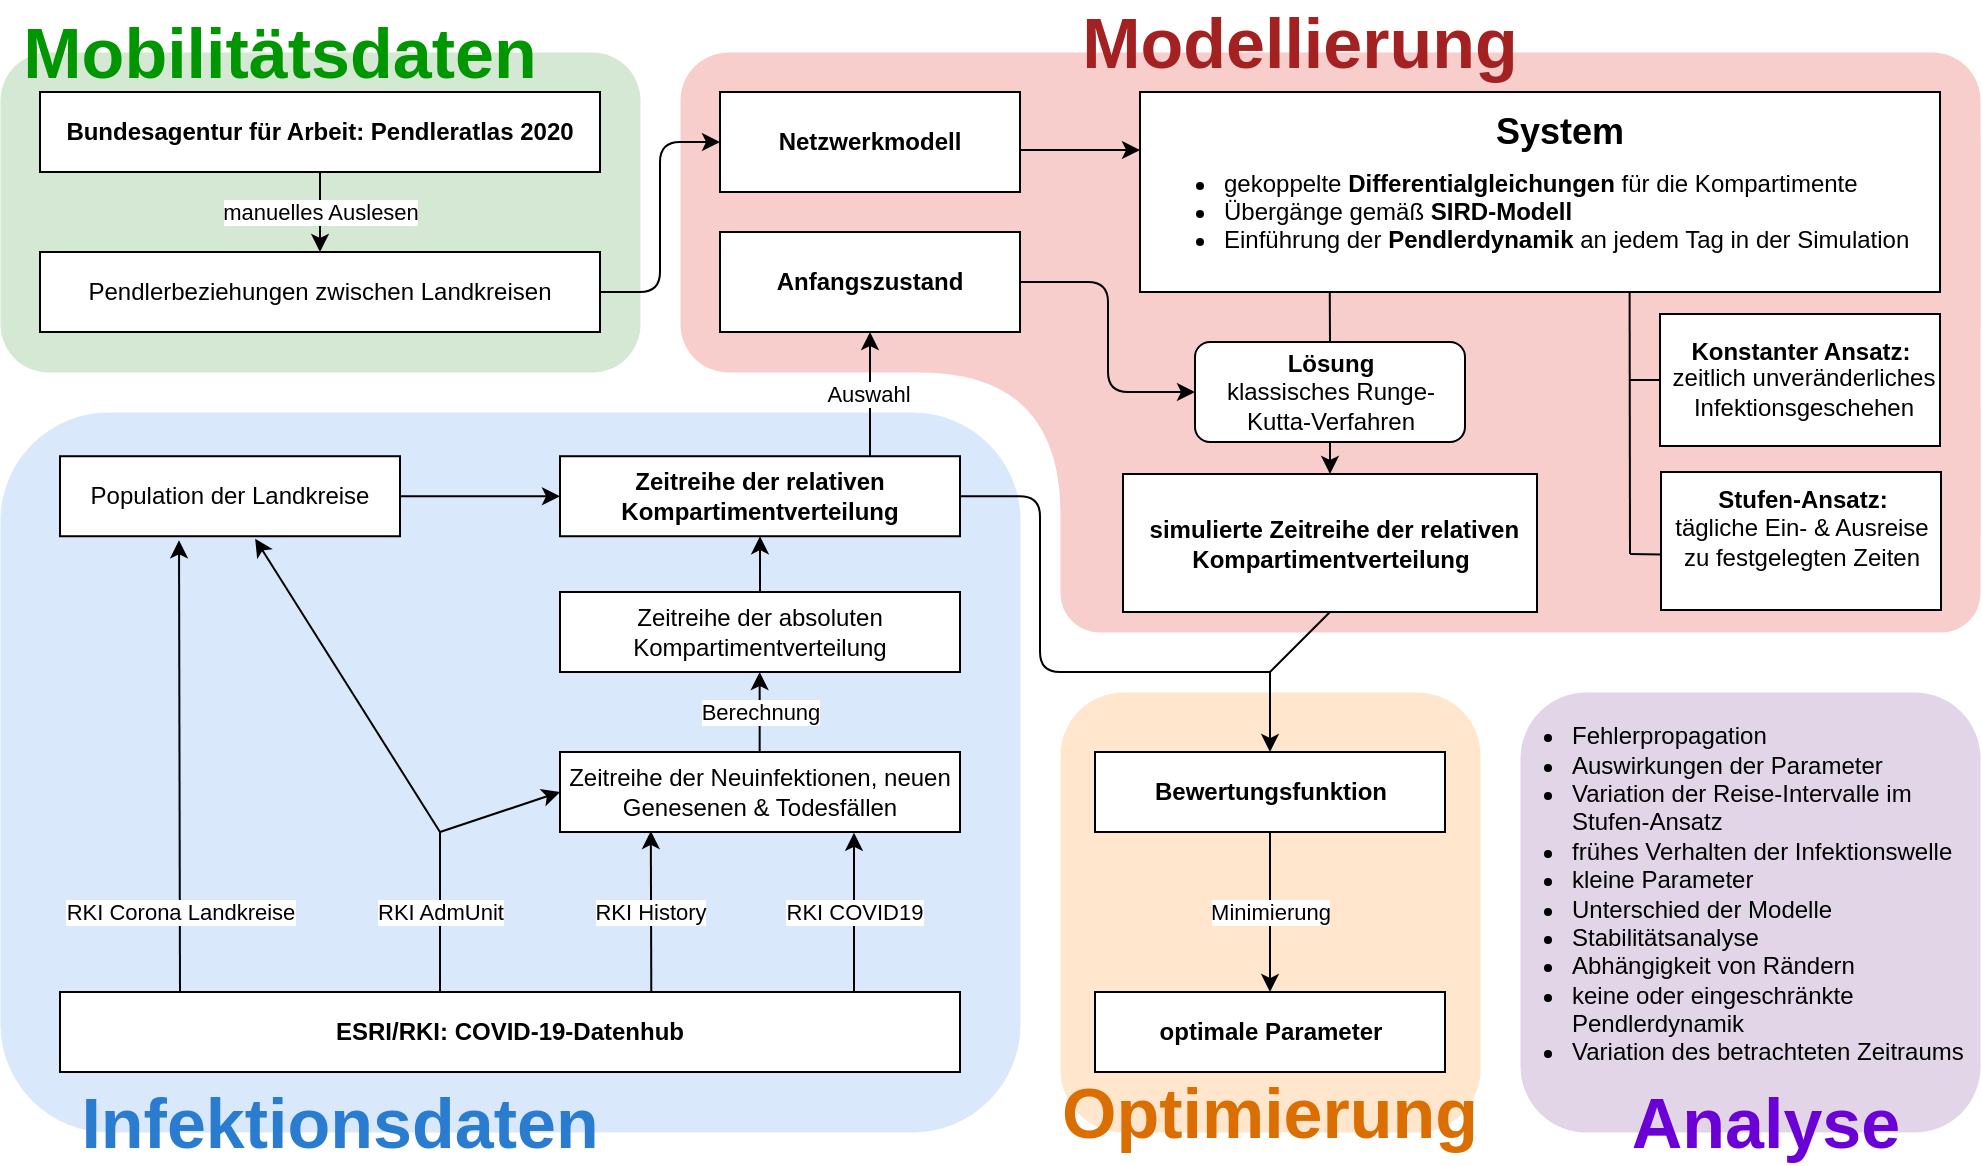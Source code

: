 <mxfile version="15.1.0" type="github">
  <diagram id="3AYCVtzGoSpn9Vro6qWg" name="Page-1">
    <mxGraphModel dx="471" dy="-240" grid="0" gridSize="10" guides="1" tooltips="1" connect="1" arrows="1" fold="1" page="1" pageScale="1" pageWidth="200" pageHeight="100" math="1" shadow="0">
      <root>
        <mxCell id="0" />
        <mxCell id="1" parent="0" />
        <mxCell id="XHsace0uavuUdTPFix8g-14" value="" style="rounded=1;whiteSpace=wrap;html=1;strokeWidth=0;fillColor=#dae8fc;strokeColor=none;" parent="1" vertex="1">
          <mxGeometry x="105" y="762" width="510" height="360" as="geometry" />
        </mxCell>
        <mxCell id="C57uJY7JvYRW9FqgshIM-1" value="" style="endArrow=classic;html=1;entryX=0.35;entryY=1.051;entryDx=0;entryDy=0;entryPerimeter=0;" parent="1" target="XHsace0uavuUdTPFix8g-3" edge="1">
          <mxGeometry relative="1" as="geometry">
            <mxPoint x="195" y="1052" as="sourcePoint" />
            <mxPoint x="195" y="942" as="targetPoint" />
          </mxGeometry>
        </mxCell>
        <mxCell id="C57uJY7JvYRW9FqgshIM-2" value="RKI Corona Landkreise" style="edgeLabel;resizable=0;html=1;align=center;verticalAlign=middle;" parent="C57uJY7JvYRW9FqgshIM-1" connectable="0" vertex="1">
          <mxGeometry relative="1" as="geometry">
            <mxPoint y="73" as="offset" />
          </mxGeometry>
        </mxCell>
        <mxCell id="C57uJY7JvYRW9FqgshIM-3" value="&lt;b&gt;ESRI/RKI: COVID-19-Datenhub&lt;/b&gt;" style="rounded=0;whiteSpace=wrap;html=1;" parent="1" vertex="1">
          <mxGeometry x="135" y="1052" width="450" height="40" as="geometry" />
        </mxCell>
        <mxCell id="C57uJY7JvYRW9FqgshIM-5" value="" style="endArrow=classic;html=1;exitX=0.657;exitY=0.006;exitDx=0;exitDy=0;exitPerimeter=0;entryX=0.227;entryY=0.987;entryDx=0;entryDy=0;entryPerimeter=0;" parent="1" source="C57uJY7JvYRW9FqgshIM-3" target="C57uJY7JvYRW9FqgshIM-16" edge="1">
          <mxGeometry relative="1" as="geometry">
            <mxPoint x="437" y="1051" as="sourcePoint" />
            <mxPoint x="427" y="972" as="targetPoint" />
            <Array as="points" />
          </mxGeometry>
        </mxCell>
        <mxCell id="C57uJY7JvYRW9FqgshIM-6" value="RKI History" style="edgeLabel;resizable=0;html=1;align=center;verticalAlign=middle;" parent="C57uJY7JvYRW9FqgshIM-5" connectable="0" vertex="1">
          <mxGeometry relative="1" as="geometry">
            <mxPoint x="-1" as="offset" />
          </mxGeometry>
        </mxCell>
        <mxCell id="C57uJY7JvYRW9FqgshIM-7" value="" style="endArrow=classic;html=1;entryX=0.735;entryY=1.01;entryDx=0;entryDy=0;entryPerimeter=0;" parent="1" target="C57uJY7JvYRW9FqgshIM-16" edge="1">
          <mxGeometry relative="1" as="geometry">
            <mxPoint x="532" y="1052" as="sourcePoint" />
            <mxPoint x="535" y="994" as="targetPoint" />
          </mxGeometry>
        </mxCell>
        <mxCell id="C57uJY7JvYRW9FqgshIM-8" value="RKI COVID19" style="edgeLabel;resizable=0;html=1;align=center;verticalAlign=middle;" parent="C57uJY7JvYRW9FqgshIM-7" connectable="0" vertex="1">
          <mxGeometry relative="1" as="geometry">
            <mxPoint as="offset" />
          </mxGeometry>
        </mxCell>
        <mxCell id="C57uJY7JvYRW9FqgshIM-13" value="" style="endArrow=none;html=1;endFill=0;" parent="1" edge="1">
          <mxGeometry relative="1" as="geometry">
            <mxPoint x="325" y="1052" as="sourcePoint" />
            <mxPoint x="325" y="972" as="targetPoint" />
          </mxGeometry>
        </mxCell>
        <mxCell id="C57uJY7JvYRW9FqgshIM-14" value="RKI AdmUnit" style="edgeLabel;resizable=0;html=1;align=center;verticalAlign=middle;" parent="C57uJY7JvYRW9FqgshIM-13" connectable="0" vertex="1">
          <mxGeometry relative="1" as="geometry">
            <mxPoint as="offset" />
          </mxGeometry>
        </mxCell>
        <mxCell id="C57uJY7JvYRW9FqgshIM-16" value="Zeitreihe der Neuinfektionen, neuen Genesenen &amp;amp; Todesfällen" style="rounded=0;whiteSpace=wrap;html=1;" parent="1" vertex="1">
          <mxGeometry x="385" y="932" width="200" height="40" as="geometry" />
        </mxCell>
        <mxCell id="C57uJY7JvYRW9FqgshIM-19" value="" style="endArrow=classic;html=1;entryX=0;entryY=0.5;entryDx=0;entryDy=0;" parent="1" target="C57uJY7JvYRW9FqgshIM-16" edge="1">
          <mxGeometry width="50" height="50" relative="1" as="geometry">
            <mxPoint x="325" y="972" as="sourcePoint" />
            <mxPoint x="485" y="932" as="targetPoint" />
            <Array as="points" />
          </mxGeometry>
        </mxCell>
        <mxCell id="XHsace0uavuUdTPFix8g-1" value="Zeitreihe der absoluten Kompartimentverteilung" style="rounded=0;whiteSpace=wrap;html=1;" parent="1" vertex="1">
          <mxGeometry x="385" y="852" width="200" height="40" as="geometry" />
        </mxCell>
        <mxCell id="XHsace0uavuUdTPFix8g-2" value="&lt;b&gt;Zeitreihe der relativen Kompartimentverteilung&lt;/b&gt;" style="rounded=0;whiteSpace=wrap;html=1;" parent="1" vertex="1">
          <mxGeometry x="385" y="784.12" width="200" height="40" as="geometry" />
        </mxCell>
        <mxCell id="XHsace0uavuUdTPFix8g-3" value="Population der Landkreise" style="rounded=0;whiteSpace=wrap;html=1;" parent="1" vertex="1">
          <mxGeometry x="135" y="784.12" width="170" height="40" as="geometry" />
        </mxCell>
        <mxCell id="XHsace0uavuUdTPFix8g-5" value="" style="endArrow=classic;html=1;exitX=0.5;exitY=0;exitDx=0;exitDy=0;entryX=0.5;entryY=1;entryDx=0;entryDy=0;" parent="1" source="XHsace0uavuUdTPFix8g-1" target="XHsace0uavuUdTPFix8g-2" edge="1">
          <mxGeometry width="50" height="50" relative="1" as="geometry">
            <mxPoint x="495" y="832" as="sourcePoint" />
            <mxPoint x="490" y="812" as="targetPoint" />
          </mxGeometry>
        </mxCell>
        <mxCell id="XHsace0uavuUdTPFix8g-6" value="" style="endArrow=classic;html=1;entryX=0.574;entryY=1.03;entryDx=0;entryDy=0;entryPerimeter=0;" parent="1" target="XHsace0uavuUdTPFix8g-3" edge="1">
          <mxGeometry width="50" height="50" relative="1" as="geometry">
            <mxPoint x="325" y="972" as="sourcePoint" />
            <mxPoint x="225" y="815" as="targetPoint" />
          </mxGeometry>
        </mxCell>
        <mxCell id="XHsace0uavuUdTPFix8g-8" value="" style="endArrow=classic;html=1;exitX=0.5;exitY=0;exitDx=0;exitDy=0;entryX=0.5;entryY=1;entryDx=0;entryDy=0;" parent="1" edge="1">
          <mxGeometry relative="1" as="geometry">
            <mxPoint x="484.83" y="932.0" as="sourcePoint" />
            <mxPoint x="484.83" y="892.0" as="targetPoint" />
            <Array as="points">
              <mxPoint x="484.83" y="902" />
            </Array>
          </mxGeometry>
        </mxCell>
        <mxCell id="XHsace0uavuUdTPFix8g-9" value="Berechnung" style="edgeLabel;resizable=0;html=1;align=center;verticalAlign=middle;" parent="XHsace0uavuUdTPFix8g-8" connectable="0" vertex="1">
          <mxGeometry relative="1" as="geometry">
            <mxPoint as="offset" />
          </mxGeometry>
        </mxCell>
        <mxCell id="XHsace0uavuUdTPFix8g-12" value="" style="endArrow=classic;html=1;exitX=1;exitY=0.5;exitDx=0;exitDy=0;entryX=0;entryY=0.5;entryDx=0;entryDy=0;" parent="1" source="XHsace0uavuUdTPFix8g-3" target="XHsace0uavuUdTPFix8g-2" edge="1">
          <mxGeometry width="50" height="50" relative="1" as="geometry">
            <mxPoint x="340" y="852" as="sourcePoint" />
            <mxPoint x="390" y="802" as="targetPoint" />
          </mxGeometry>
        </mxCell>
        <mxCell id="XHsace0uavuUdTPFix8g-15" value="" style="rounded=1;whiteSpace=wrap;html=1;strokeWidth=0;fillColor=#d5e8d4;strokeColor=none;" parent="1" vertex="1">
          <mxGeometry x="105" y="582" width="320" height="160" as="geometry" />
        </mxCell>
        <mxCell id="XHsace0uavuUdTPFix8g-16" value="" style="rounded=1;whiteSpace=wrap;html=1;strokeWidth=0;fillColor=#f8cecc;strokeColor=none;" parent="1" vertex="1">
          <mxGeometry x="645" y="587" width="450" height="275" as="geometry" />
        </mxCell>
        <mxCell id="XHsace0uavuUdTPFix8g-17" value="" style="rounded=1;whiteSpace=wrap;html=1;strokeWidth=0;fillColor=#f8cecc;strokeColor=none;" parent="1" vertex="1">
          <mxGeometry x="445" y="582" width="650" height="160" as="geometry" />
        </mxCell>
        <mxCell id="XHsace0uavuUdTPFix8g-19" value="" style="rounded=1;whiteSpace=wrap;html=1;strokeWidth=0;fillColor=#ffe6cc;strokeColor=none;" parent="1" vertex="1">
          <mxGeometry x="635" y="902" width="210" height="220" as="geometry" />
        </mxCell>
        <mxCell id="XHsace0uavuUdTPFix8g-20" value="&lt;b&gt;Bundesagentur für Arbeit: Pendleratlas 2020&lt;/b&gt;" style="rounded=0;whiteSpace=wrap;html=1;" parent="1" vertex="1">
          <mxGeometry x="125" y="602" width="280" height="40" as="geometry" />
        </mxCell>
        <mxCell id="XHsace0uavuUdTPFix8g-21" value="Pendlerbeziehungen zwischen Landkreisen" style="rounded=0;whiteSpace=wrap;html=1;" parent="1" vertex="1">
          <mxGeometry x="125" y="682" width="280" height="40" as="geometry" />
        </mxCell>
        <mxCell id="XHsace0uavuUdTPFix8g-23" value="" style="endArrow=classic;html=1;exitX=0.5;exitY=1;exitDx=0;exitDy=0;entryX=0.5;entryY=0;entryDx=0;entryDy=0;" parent="1" source="XHsace0uavuUdTPFix8g-20" target="XHsace0uavuUdTPFix8g-21" edge="1">
          <mxGeometry relative="1" as="geometry">
            <mxPoint x="185" y="626.5" as="sourcePoint" />
            <mxPoint x="285" y="626.5" as="targetPoint" />
          </mxGeometry>
        </mxCell>
        <mxCell id="XHsace0uavuUdTPFix8g-24" value="manuelles Auslesen" style="edgeLabel;resizable=0;html=1;align=center;verticalAlign=middle;" parent="XHsace0uavuUdTPFix8g-23" connectable="0" vertex="1">
          <mxGeometry relative="1" as="geometry" />
        </mxCell>
        <mxCell id="XHsace0uavuUdTPFix8g-26" value="" style="rounded=1;whiteSpace=wrap;html=1;strokeWidth=0;fillColor=#f8cecc;strokeColor=none;" parent="1" vertex="1">
          <mxGeometry x="635" y="742" width="460" height="130" as="geometry" />
        </mxCell>
        <mxCell id="XHsace0uavuUdTPFix8g-36" value="" style="shape=switch;whiteSpace=wrap;html=1;strokeWidth=0;rotation=-45;fillColor=#f8cecc;strokeColor=none;aspect=fixed;" parent="1" vertex="1">
          <mxGeometry x="585" y="692" width="100" height="100" as="geometry" />
        </mxCell>
        <mxCell id="XHsace0uavuUdTPFix8g-37" value="&lt;b&gt;Netzwerkmodell&lt;br&gt;&lt;/b&gt;" style="rounded=0;whiteSpace=wrap;html=1;" parent="1" vertex="1">
          <mxGeometry x="465" y="602" width="150" height="50" as="geometry" />
        </mxCell>
        <mxCell id="XHsace0uavuUdTPFix8g-38" value="&lt;b&gt;Anfangszustand&lt;br&gt;&lt;/b&gt;" style="rounded=0;whiteSpace=wrap;html=1;" parent="1" vertex="1">
          <mxGeometry x="465" y="672" width="150" height="50" as="geometry" />
        </mxCell>
        <mxCell id="XHsace0uavuUdTPFix8g-39" value="" style="edgeStyle=elbowEdgeStyle;elbow=horizontal;endArrow=classic;html=1;entryX=0;entryY=0.5;entryDx=0;entryDy=0;exitX=1;exitY=0.5;exitDx=0;exitDy=0;" parent="1" source="XHsace0uavuUdTPFix8g-21" target="XHsace0uavuUdTPFix8g-37" edge="1">
          <mxGeometry width="50" height="50" relative="1" as="geometry">
            <mxPoint x="415" y="692" as="sourcePoint" />
            <mxPoint x="465" y="642" as="targetPoint" />
            <Array as="points">
              <mxPoint x="435" y="662" />
            </Array>
          </mxGeometry>
        </mxCell>
        <mxCell id="XHsace0uavuUdTPFix8g-43" value="" style="endArrow=classic;html=1;exitX=0.775;exitY=-0.006;exitDx=0;exitDy=0;exitPerimeter=0;entryX=0.5;entryY=1;entryDx=0;entryDy=0;" parent="1" source="XHsace0uavuUdTPFix8g-2" target="XHsace0uavuUdTPFix8g-38" edge="1">
          <mxGeometry relative="1" as="geometry">
            <mxPoint x="500" y="741" as="sourcePoint" />
            <mxPoint x="541" y="721" as="targetPoint" />
          </mxGeometry>
        </mxCell>
        <mxCell id="XHsace0uavuUdTPFix8g-44" value="Auswahl" style="edgeLabel;resizable=0;html=1;align=center;verticalAlign=middle;" parent="XHsace0uavuUdTPFix8g-43" connectable="0" vertex="1">
          <mxGeometry relative="1" as="geometry">
            <mxPoint x="-1" as="offset" />
          </mxGeometry>
        </mxCell>
        <mxCell id="XHsace0uavuUdTPFix8g-56" value="" style="rounded=0;whiteSpace=wrap;html=1;strokeWidth=1;" parent="1" vertex="1">
          <mxGeometry x="675" y="602" width="400" height="100" as="geometry" />
        </mxCell>
        <mxCell id="XHsace0uavuUdTPFix8g-57" value="&lt;b style=&quot;font-size: 18px;&quot;&gt;System&lt;/b&gt;" style="text;html=1;strokeColor=none;fillColor=none;align=center;verticalAlign=middle;whiteSpace=wrap;rounded=0;fontSize=18;" parent="1" vertex="1">
          <mxGeometry x="865" y="612" width="40" height="20" as="geometry" />
        </mxCell>
        <mxCell id="XHsace0uavuUdTPFix8g-62" value="&lt;ul&gt;&lt;li&gt;gekoppelte &lt;b&gt;Differentialgleichungen &lt;/b&gt;für die Kompartimente&lt;/li&gt;&lt;li&gt;Übergänge gemäß&amp;nbsp;&lt;b&gt;SIRD-Modell&lt;/b&gt;&lt;/li&gt;&lt;li&gt;Einführung der &lt;b&gt;Pendlerdynamik&lt;/b&gt;&amp;nbsp;an jedem Tag in der Simulation&lt;/li&gt;&lt;/ul&gt;" style="text;strokeColor=none;fillColor=none;html=1;whiteSpace=wrap;verticalAlign=middle;overflow=hidden;" parent="1" vertex="1">
          <mxGeometry x="675" y="625.75" width="390" height="66.25" as="geometry" />
        </mxCell>
        <mxCell id="XHsace0uavuUdTPFix8g-63" value="" style="endArrow=classic;html=1;fontSize=18;exitX=1.002;exitY=0.581;exitDx=0;exitDy=0;exitPerimeter=0;" parent="1" source="XHsace0uavuUdTPFix8g-37" edge="1">
          <mxGeometry width="50" height="50" relative="1" as="geometry">
            <mxPoint x="785" y="712" as="sourcePoint" />
            <mxPoint x="675" y="631" as="targetPoint" />
          </mxGeometry>
        </mxCell>
        <mxCell id="BC4wP2_lzp6e28UWFPCA-1" value="Mobilitätsdaten" style="text;strokeColor=none;fillColor=none;align=center;verticalAlign=middle;rounded=0;horizontal=1;labelBorderColor=none;whiteSpace=wrap;html=1;fontSize=35;fontStyle=1;fontColor=#009600;" parent="1" vertex="1">
          <mxGeometry x="225" y="572" width="40" height="20" as="geometry" />
        </mxCell>
        <mxCell id="BC4wP2_lzp6e28UWFPCA-2" value="Infektionsdaten" style="text;strokeColor=none;fillColor=none;align=center;verticalAlign=middle;rounded=0;horizontal=1;labelBorderColor=none;whiteSpace=wrap;html=1;fontSize=35;fontStyle=1;fontColor=#297CCF;" parent="1" vertex="1">
          <mxGeometry x="255" y="1107" width="40" height="20" as="geometry" />
        </mxCell>
        <mxCell id="BC4wP2_lzp6e28UWFPCA-3" value="&lt;font color=&quot;#a32121&quot;&gt;Modellierung&lt;/font&gt;" style="text;strokeColor=none;fillColor=none;align=center;verticalAlign=middle;rounded=0;horizontal=1;labelBorderColor=none;whiteSpace=wrap;html=1;fontSize=35;fontStyle=1;fontColor=#297CCF;" parent="1" vertex="1">
          <mxGeometry x="735" y="567" width="40" height="20" as="geometry" />
        </mxCell>
        <mxCell id="BC4wP2_lzp6e28UWFPCA-5" value="" style="rounded=1;whiteSpace=wrap;html=1;strokeWidth=0;fillColor=#e1d5e7;strokeColor=none;" parent="1" vertex="1">
          <mxGeometry x="865" y="902" width="230" height="220" as="geometry" />
        </mxCell>
        <mxCell id="BC4wP2_lzp6e28UWFPCA-6" value="&lt;font color=&quot;#db6e00&quot;&gt;Optimierung&lt;/font&gt;" style="text;strokeColor=none;fillColor=none;align=center;verticalAlign=middle;rounded=0;horizontal=1;labelBorderColor=none;whiteSpace=wrap;html=1;fontSize=35;fontStyle=1;fontColor=#297CCF;" parent="1" vertex="1">
          <mxGeometry x="720" y="1102" width="40" height="20" as="geometry" />
        </mxCell>
        <mxCell id="BC4wP2_lzp6e28UWFPCA-7" value="&lt;font color=&quot;#6b00d6&quot;&gt;Analyse&lt;/font&gt;" style="text;strokeColor=none;fillColor=none;align=center;verticalAlign=middle;rounded=0;horizontal=1;labelBorderColor=none;whiteSpace=wrap;html=1;fontSize=35;fontStyle=1;fontColor=#297CCF;" parent="1" vertex="1">
          <mxGeometry x="968" y="1107" width="40" height="20" as="geometry" />
        </mxCell>
        <mxCell id="BC4wP2_lzp6e28UWFPCA-20" value="&lt;ul&gt;&lt;li&gt;Fehlerpropagation&lt;/li&gt;&lt;li&gt;Auswirkungen der Parameter&lt;/li&gt;&lt;li&gt;Variation der Reise-Intervalle im Stufen-Ansatz&lt;/li&gt;&lt;li&gt;frühes Verhalten der Infektionswelle&lt;/li&gt;&lt;li&gt;kleine Parameter&lt;/li&gt;&lt;li&gt;Unterschied der Modelle&lt;/li&gt;&lt;li&gt;Stabilitätsanalyse&lt;/li&gt;&lt;li&gt;Abhängigkeit von Rändern&lt;/li&gt;&lt;li&gt;keine oder eingeschränkte Pendlerdynamik&lt;/li&gt;&lt;li&gt;Variation des betrachteten Zeitraums&lt;/li&gt;&lt;/ul&gt;" style="text;strokeColor=none;fillColor=none;html=1;whiteSpace=wrap;verticalAlign=middle;overflow=hidden;fontSize=12;fontColor=#000000;" parent="1" vertex="1">
          <mxGeometry x="849" y="896" width="238" height="213" as="geometry" />
        </mxCell>
        <mxCell id="BC4wP2_lzp6e28UWFPCA-21" value="&lt;b&gt;&amp;nbsp;simulierte Zeitreihe der relativen Kompartimentverteilung&lt;/b&gt;" style="rounded=0;whiteSpace=wrap;html=1;" parent="1" vertex="1">
          <mxGeometry x="666.5" y="793" width="207" height="69" as="geometry" />
        </mxCell>
        <mxCell id="BC4wP2_lzp6e28UWFPCA-60" value="" style="rounded=0;whiteSpace=wrap;html=1;fontSize=12;fontColor=#000000;strokeColor=#000000;strokeWidth=1;verticalAlign=middle;" parent="1" vertex="1">
          <mxGeometry x="935" y="713" width="140" height="66" as="geometry" />
        </mxCell>
        <mxCell id="BC4wP2_lzp6e28UWFPCA-13" value="&lt;font style=&quot;font-size: 12px&quot; color=&quot;#000000&quot;&gt;&lt;b&gt;Konstanter Ansatz:&lt;/b&gt;&lt;/font&gt;" style="text;html=1;strokeColor=none;fillColor=none;align=center;verticalAlign=middle;whiteSpace=wrap;rounded=0;fontSize=35;fontColor=#297CCF;" parent="1" vertex="1">
          <mxGeometry x="942.5" y="718.25" width="125" height="10" as="geometry" />
        </mxCell>
        <mxCell id="BC4wP2_lzp6e28UWFPCA-19" value="zeitlich unveränderliches Infektionsgeschehen" style="text;strokeColor=none;fillColor=none;align=center;verticalAlign=middle;whiteSpace=wrap;rounded=0;fontSize=12;" parent="1" vertex="1">
          <mxGeometry x="938" y="742" width="137.5" height="20" as="geometry" />
        </mxCell>
        <mxCell id="BC4wP2_lzp6e28UWFPCA-62" value="" style="rounded=0;whiteSpace=wrap;html=1;fontSize=12;fontColor=#000000;strokeColor=#000000;strokeWidth=1;verticalAlign=middle;" parent="1" vertex="1">
          <mxGeometry x="935.5" y="792" width="140" height="69" as="geometry" />
        </mxCell>
        <mxCell id="BC4wP2_lzp6e28UWFPCA-14" value="&lt;font style=&quot;font-size: 12px&quot; color=&quot;#000000&quot;&gt;&lt;b&gt;Stufen-Ansatz:&lt;/b&gt;&lt;/font&gt;" style="text;html=1;strokeColor=none;fillColor=none;align=center;verticalAlign=middle;whiteSpace=wrap;rounded=0;fontSize=35;fontColor=#297CCF;" parent="1" vertex="1">
          <mxGeometry x="944.25" y="792" width="125" height="10" as="geometry" />
        </mxCell>
        <mxCell id="BC4wP2_lzp6e28UWFPCA-18" value="tägliche Ein- &amp; Ausreise&#xa;zu festgelegten Zeiten" style="text;strokeColor=none;fillColor=none;align=center;verticalAlign=middle;whiteSpace=wrap;rounded=0;fontSize=12;" parent="1" vertex="1">
          <mxGeometry x="931.75" y="817" width="147.5" height="20" as="geometry" />
        </mxCell>
        <mxCell id="BC4wP2_lzp6e28UWFPCA-64" value="" style="endArrow=none;html=1;fontSize=12;fontColor=#000000;entryX=0;entryY=0.5;entryDx=0;entryDy=0;endFill=0;" parent="1" target="BC4wP2_lzp6e28UWFPCA-60" edge="1">
          <mxGeometry width="50" height="50" relative="1" as="geometry">
            <mxPoint x="920" y="746" as="sourcePoint" />
            <mxPoint x="875" y="752" as="targetPoint" />
          </mxGeometry>
        </mxCell>
        <mxCell id="BC4wP2_lzp6e28UWFPCA-66" value="" style="endArrow=none;html=1;fontSize=12;fontColor=#000000;entryX=0.612;entryY=1.002;entryDx=0;entryDy=0;entryPerimeter=0;" parent="1" target="XHsace0uavuUdTPFix8g-56" edge="1">
          <mxGeometry width="50" height="50" relative="1" as="geometry">
            <mxPoint x="920" y="833" as="sourcePoint" />
            <mxPoint x="963" y="724" as="targetPoint" />
          </mxGeometry>
        </mxCell>
        <mxCell id="BC4wP2_lzp6e28UWFPCA-69" value="" style="endArrow=none;html=1;fontSize=12;fontColor=#000000;entryX=0.002;entryY=0.598;entryDx=0;entryDy=0;entryPerimeter=0;endFill=0;" parent="1" target="BC4wP2_lzp6e28UWFPCA-62" edge="1">
          <mxGeometry width="50" height="50" relative="1" as="geometry">
            <mxPoint x="920" y="833" as="sourcePoint" />
            <mxPoint x="985" y="806" as="targetPoint" />
          </mxGeometry>
        </mxCell>
        <mxCell id="BC4wP2_lzp6e28UWFPCA-70" value="&lt;b&gt;Lösung&lt;/b&gt;&lt;br&gt;klassisches Runge-Kutta-Verfahren" style="rounded=1;whiteSpace=wrap;html=1;fontSize=12;fontColor=#000000;strokeColor=#000000;strokeWidth=1;verticalAlign=middle;" parent="1" vertex="1">
          <mxGeometry x="702.5" y="727" width="135" height="50" as="geometry" />
        </mxCell>
        <mxCell id="BC4wP2_lzp6e28UWFPCA-71" value="" style="endArrow=classic;html=1;fontSize=12;fontColor=#000000;exitX=0.5;exitY=1;exitDx=0;exitDy=0;entryX=0.5;entryY=0;entryDx=0;entryDy=0;" parent="1" source="BC4wP2_lzp6e28UWFPCA-70" target="BC4wP2_lzp6e28UWFPCA-21" edge="1">
          <mxGeometry width="50" height="50" relative="1" as="geometry">
            <mxPoint x="835" y="862" as="sourcePoint" />
            <mxPoint x="885" y="812" as="targetPoint" />
          </mxGeometry>
        </mxCell>
        <mxCell id="BC4wP2_lzp6e28UWFPCA-72" value="" style="endArrow=none;html=1;fontSize=12;fontColor=#000000;exitX=0.5;exitY=1;exitDx=0;exitDy=0;entryX=0.5;entryY=0;entryDx=0;entryDy=0;endFill=0;" parent="1" target="BC4wP2_lzp6e28UWFPCA-70" edge="1">
          <mxGeometry width="50" height="50" relative="1" as="geometry">
            <mxPoint x="769.9" y="702" as="sourcePoint" />
            <mxPoint x="769.9" y="717" as="targetPoint" />
            <Array as="points">
              <mxPoint x="769.9" y="707" />
            </Array>
          </mxGeometry>
        </mxCell>
        <mxCell id="BC4wP2_lzp6e28UWFPCA-73" value="" style="edgeStyle=elbowEdgeStyle;elbow=horizontal;endArrow=classic;html=1;fontSize=12;fontColor=#000000;entryX=0;entryY=0.5;entryDx=0;entryDy=0;" parent="1" source="XHsace0uavuUdTPFix8g-38" target="BC4wP2_lzp6e28UWFPCA-70" edge="1">
          <mxGeometry width="50" height="50" relative="1" as="geometry">
            <mxPoint x="625" y="742" as="sourcePoint" />
            <mxPoint x="675" y="692" as="targetPoint" />
          </mxGeometry>
        </mxCell>
        <mxCell id="BC4wP2_lzp6e28UWFPCA-74" value="&lt;b&gt;Bewertungsfunktion&lt;/b&gt;" style="rounded=0;whiteSpace=wrap;html=1;" parent="1" vertex="1">
          <mxGeometry x="652.5" y="932" width="175" height="40" as="geometry" />
        </mxCell>
        <mxCell id="BC4wP2_lzp6e28UWFPCA-75" value="" style="endArrow=classic;html=1;fontSize=12;fontColor=#000000;entryX=0.5;entryY=0;entryDx=0;entryDy=0;exitX=0.5;exitY=1;exitDx=0;exitDy=0;" parent="1" source="BC4wP2_lzp6e28UWFPCA-74" target="BC4wP2_lzp6e28UWFPCA-77" edge="1">
          <mxGeometry relative="1" as="geometry">
            <mxPoint x="690" y="982" as="sourcePoint" />
            <mxPoint x="790" y="982" as="targetPoint" />
          </mxGeometry>
        </mxCell>
        <mxCell id="BC4wP2_lzp6e28UWFPCA-76" value="Minimierung" style="edgeLabel;resizable=0;html=1;align=center;verticalAlign=middle;" parent="BC4wP2_lzp6e28UWFPCA-75" connectable="0" vertex="1">
          <mxGeometry relative="1" as="geometry" />
        </mxCell>
        <mxCell id="BC4wP2_lzp6e28UWFPCA-77" value="&lt;b&gt;optimale Parameter&lt;/b&gt;" style="rounded=0;whiteSpace=wrap;html=1;" parent="1" vertex="1">
          <mxGeometry x="652.5" y="1052" width="175" height="40" as="geometry" />
        </mxCell>
        <mxCell id="BC4wP2_lzp6e28UWFPCA-79" value="" style="endArrow=classic;html=1;fontSize=12;fontColor=#000000;entryX=0.5;entryY=0;entryDx=0;entryDy=0;" parent="1" target="BC4wP2_lzp6e28UWFPCA-74" edge="1">
          <mxGeometry width="50" height="50" relative="1" as="geometry">
            <mxPoint x="740" y="892" as="sourcePoint" />
            <mxPoint x="665" y="872" as="targetPoint" />
          </mxGeometry>
        </mxCell>
        <mxCell id="BC4wP2_lzp6e28UWFPCA-81" value="" style="edgeStyle=elbowEdgeStyle;elbow=horizontal;endArrow=none;html=1;fontSize=12;fontColor=#000000;exitX=1;exitY=0.5;exitDx=0;exitDy=0;endFill=0;" parent="1" source="XHsace0uavuUdTPFix8g-2" edge="1">
          <mxGeometry width="50" height="50" relative="1" as="geometry">
            <mxPoint x="615" y="922" as="sourcePoint" />
            <mxPoint x="675" y="892" as="targetPoint" />
            <Array as="points">
              <mxPoint x="625" y="852" />
            </Array>
          </mxGeometry>
        </mxCell>
        <mxCell id="BC4wP2_lzp6e28UWFPCA-82" value="" style="endArrow=none;html=1;fontSize=12;fontColor=#000000;" parent="1" edge="1">
          <mxGeometry width="50" height="50" relative="1" as="geometry">
            <mxPoint x="675" y="892" as="sourcePoint" />
            <mxPoint x="740" y="892" as="targetPoint" />
          </mxGeometry>
        </mxCell>
        <mxCell id="BC4wP2_lzp6e28UWFPCA-83" value="" style="endArrow=none;html=1;fontSize=12;fontColor=#000000;entryX=0.5;entryY=1;entryDx=0;entryDy=0;" parent="1" target="BC4wP2_lzp6e28UWFPCA-21" edge="1">
          <mxGeometry width="50" height="50" relative="1" as="geometry">
            <mxPoint x="740" y="892" as="sourcePoint" />
            <mxPoint x="775" y="873" as="targetPoint" />
          </mxGeometry>
        </mxCell>
      </root>
    </mxGraphModel>
  </diagram>
</mxfile>
